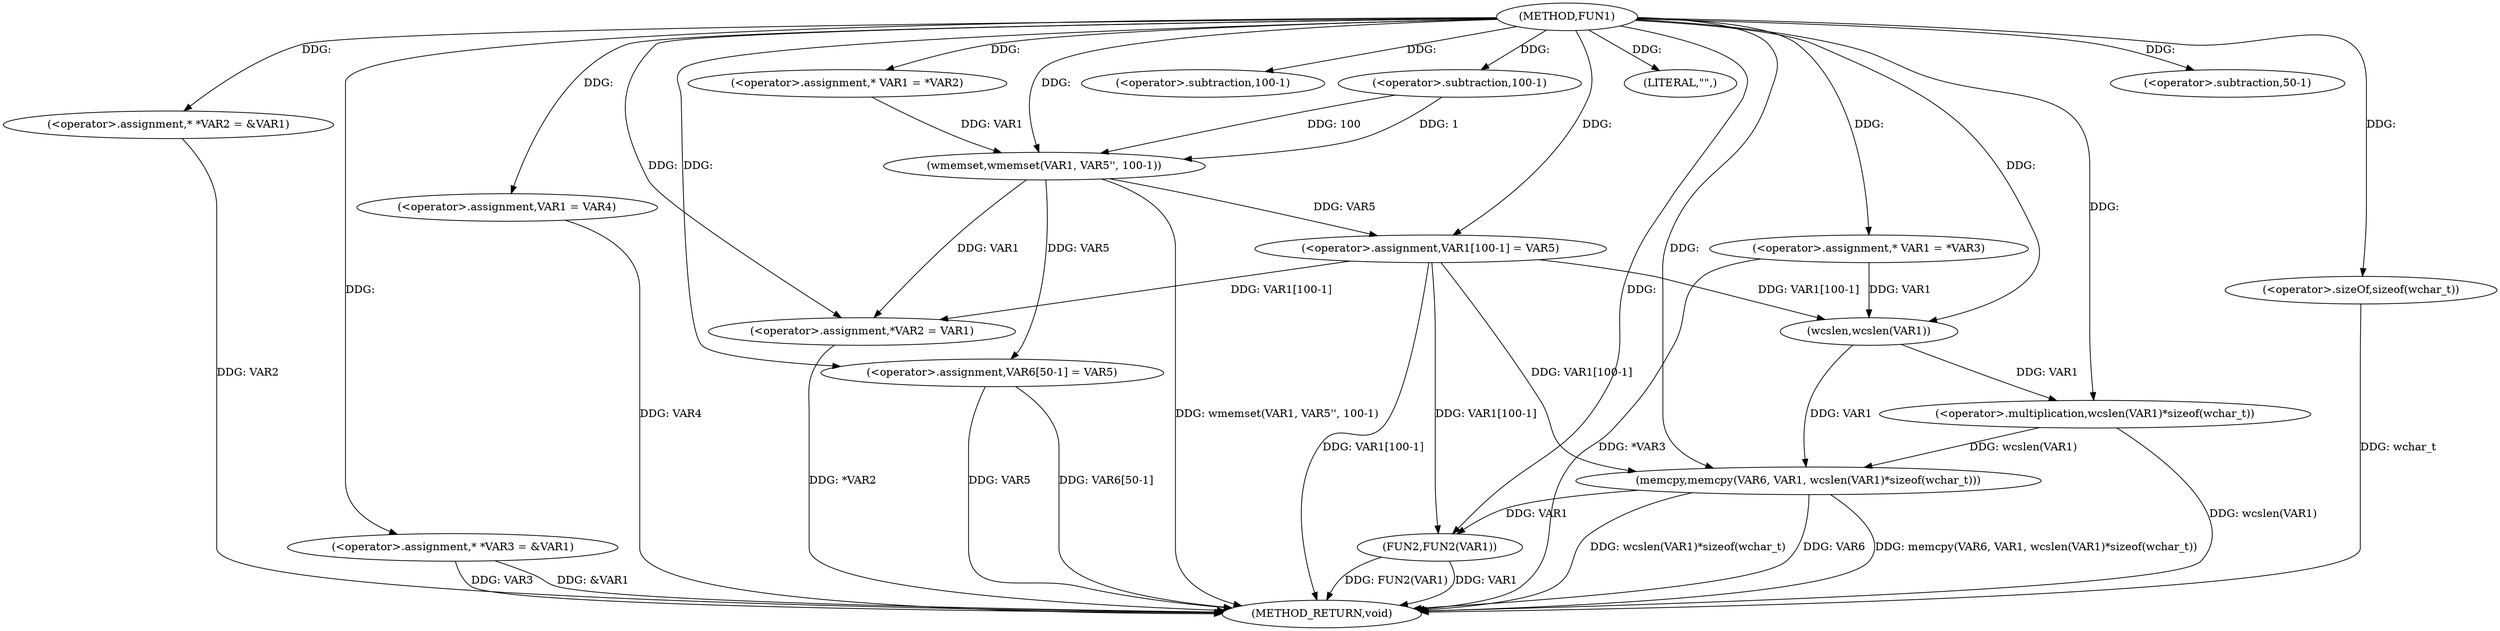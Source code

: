 digraph FUN1 {  
"1000100" [label = "(METHOD,FUN1)" ]
"1000165" [label = "(METHOD_RETURN,void)" ]
"1000104" [label = "(<operator>.assignment,* *VAR2 = &VAR1)" ]
"1000109" [label = "(<operator>.assignment,* *VAR3 = &VAR1)" ]
"1000114" [label = "(<operator>.assignment,VAR1 = VAR4)" ]
"1000119" [label = "(<operator>.assignment,* VAR1 = *VAR2)" ]
"1000123" [label = "(wmemset,wmemset(VAR1, VAR5'', 100-1))" ]
"1000126" [label = "(<operator>.subtraction,100-1)" ]
"1000129" [label = "(<operator>.assignment,VAR1[100-1] = VAR5)" ]
"1000132" [label = "(<operator>.subtraction,100-1)" ]
"1000136" [label = "(<operator>.assignment,*VAR2 = VAR1)" ]
"1000142" [label = "(<operator>.assignment,* VAR1 = *VAR3)" ]
"1000147" [label = "(LITERAL,\"\",)" ]
"1000148" [label = "(memcpy,memcpy(VAR6, VAR1, wcslen(VAR1)*sizeof(wchar_t)))" ]
"1000151" [label = "(<operator>.multiplication,wcslen(VAR1)*sizeof(wchar_t))" ]
"1000152" [label = "(wcslen,wcslen(VAR1))" ]
"1000154" [label = "(<operator>.sizeOf,sizeof(wchar_t))" ]
"1000156" [label = "(<operator>.assignment,VAR6[50-1] = VAR5)" ]
"1000159" [label = "(<operator>.subtraction,50-1)" ]
"1000163" [label = "(FUN2,FUN2(VAR1))" ]
  "1000148" -> "1000165"  [ label = "DDG: wcslen(VAR1)*sizeof(wchar_t)"] 
  "1000156" -> "1000165"  [ label = "DDG: VAR6[50-1]"] 
  "1000104" -> "1000165"  [ label = "DDG: VAR2"] 
  "1000151" -> "1000165"  [ label = "DDG: wcslen(VAR1)"] 
  "1000109" -> "1000165"  [ label = "DDG: VAR3"] 
  "1000129" -> "1000165"  [ label = "DDG: VAR1[100-1]"] 
  "1000163" -> "1000165"  [ label = "DDG: VAR1"] 
  "1000123" -> "1000165"  [ label = "DDG: wmemset(VAR1, VAR5'', 100-1)"] 
  "1000154" -> "1000165"  [ label = "DDG: wchar_t"] 
  "1000142" -> "1000165"  [ label = "DDG: *VAR3"] 
  "1000148" -> "1000165"  [ label = "DDG: VAR6"] 
  "1000148" -> "1000165"  [ label = "DDG: memcpy(VAR6, VAR1, wcslen(VAR1)*sizeof(wchar_t))"] 
  "1000163" -> "1000165"  [ label = "DDG: FUN2(VAR1)"] 
  "1000156" -> "1000165"  [ label = "DDG: VAR5"] 
  "1000109" -> "1000165"  [ label = "DDG: &VAR1"] 
  "1000114" -> "1000165"  [ label = "DDG: VAR4"] 
  "1000136" -> "1000165"  [ label = "DDG: *VAR2"] 
  "1000100" -> "1000104"  [ label = "DDG: "] 
  "1000100" -> "1000109"  [ label = "DDG: "] 
  "1000100" -> "1000114"  [ label = "DDG: "] 
  "1000100" -> "1000119"  [ label = "DDG: "] 
  "1000119" -> "1000123"  [ label = "DDG: VAR1"] 
  "1000100" -> "1000123"  [ label = "DDG: "] 
  "1000126" -> "1000123"  [ label = "DDG: 100"] 
  "1000126" -> "1000123"  [ label = "DDG: 1"] 
  "1000100" -> "1000126"  [ label = "DDG: "] 
  "1000123" -> "1000129"  [ label = "DDG: VAR5"] 
  "1000100" -> "1000129"  [ label = "DDG: "] 
  "1000100" -> "1000132"  [ label = "DDG: "] 
  "1000129" -> "1000136"  [ label = "DDG: VAR1[100-1]"] 
  "1000123" -> "1000136"  [ label = "DDG: VAR1"] 
  "1000100" -> "1000136"  [ label = "DDG: "] 
  "1000100" -> "1000142"  [ label = "DDG: "] 
  "1000100" -> "1000147"  [ label = "DDG: "] 
  "1000100" -> "1000148"  [ label = "DDG: "] 
  "1000129" -> "1000148"  [ label = "DDG: VAR1[100-1]"] 
  "1000152" -> "1000148"  [ label = "DDG: VAR1"] 
  "1000151" -> "1000148"  [ label = "DDG: wcslen(VAR1)"] 
  "1000152" -> "1000151"  [ label = "DDG: VAR1"] 
  "1000129" -> "1000152"  [ label = "DDG: VAR1[100-1]"] 
  "1000142" -> "1000152"  [ label = "DDG: VAR1"] 
  "1000100" -> "1000152"  [ label = "DDG: "] 
  "1000100" -> "1000151"  [ label = "DDG: "] 
  "1000100" -> "1000154"  [ label = "DDG: "] 
  "1000100" -> "1000156"  [ label = "DDG: "] 
  "1000123" -> "1000156"  [ label = "DDG: VAR5"] 
  "1000100" -> "1000159"  [ label = "DDG: "] 
  "1000129" -> "1000163"  [ label = "DDG: VAR1[100-1]"] 
  "1000148" -> "1000163"  [ label = "DDG: VAR1"] 
  "1000100" -> "1000163"  [ label = "DDG: "] 
}
